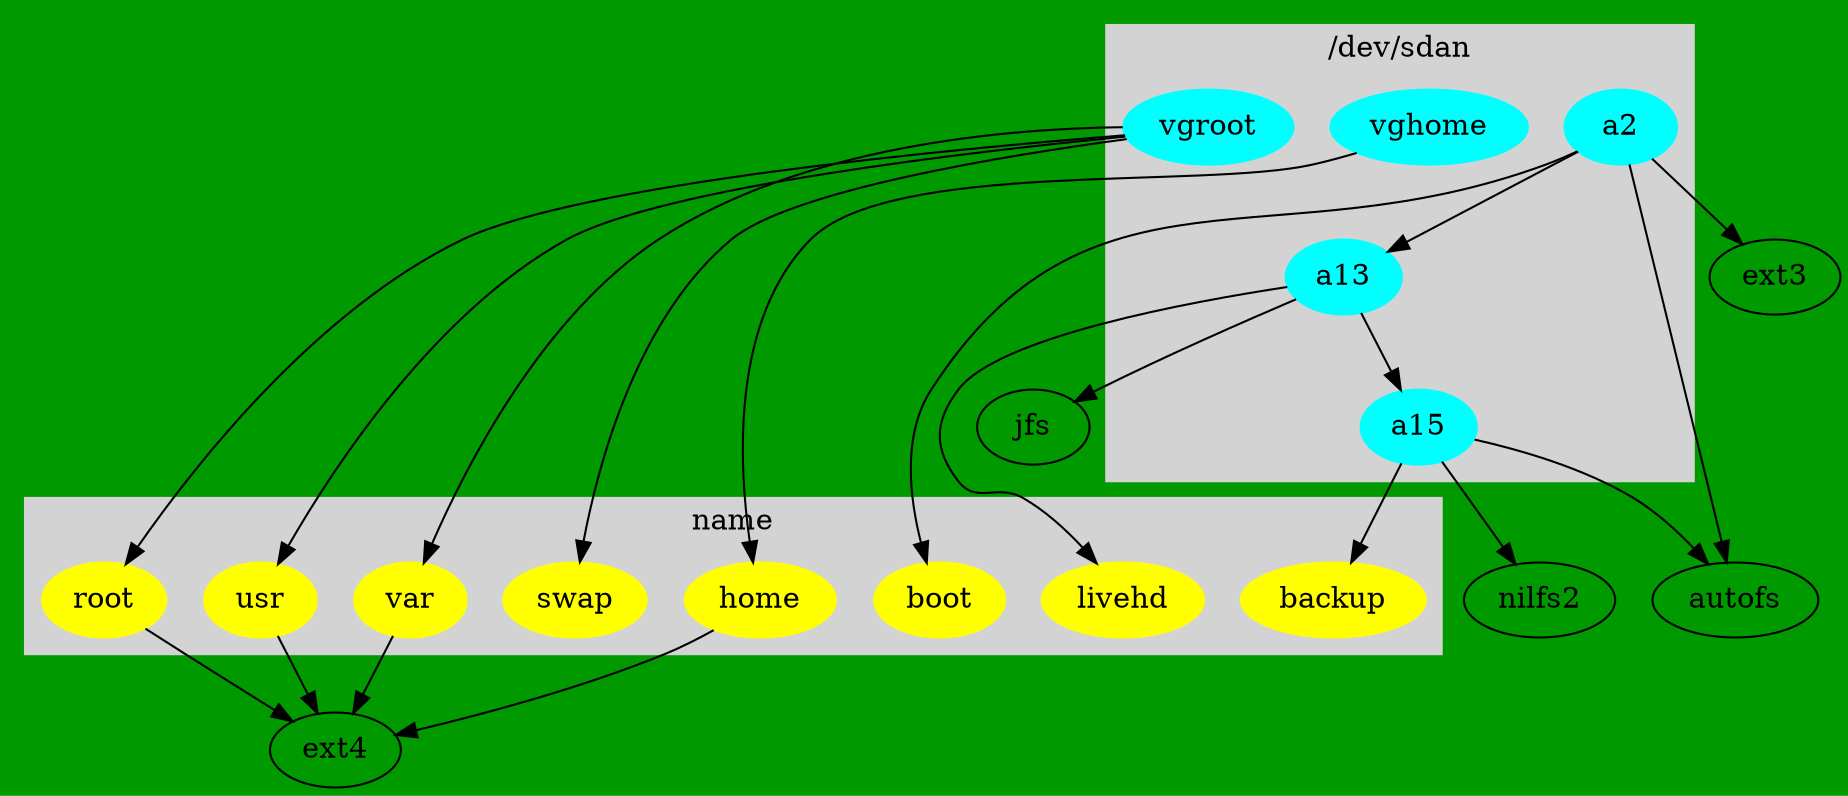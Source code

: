 // dot -Tpng  parted.dot -o line1.png
digraph G {
  bgcolor ="#009900";

	subgraph cluster_0 {
		style=filled;
		color=lightgrey;
		node [style=filled,color=cyan];
		a2 -> a13->a15;
                vgroot;
                vghome;
		label = "/dev/sdan";
	}

	subgraph cluster_2 {
		style=filled;
		color=lightgrey;
		node [style=filled,color=yellow];
		boot;
		backup;
                livehd;
		root ;
                usr;
                var;
		swap;
		home;
		label = "name";
	}

	a2 -> boot;
	a2 -> ext3;
	a2 -> autofs;
        vgroot -> swap ;
        vgroot -> root ;
        root -> ext4;
        vgroot -> usr ;
        usr ->ext4;
        vgroot -> var ;
        var ->ext4;
        a15 -> backup;
        a15 -> nilfs2;
        a15 -> autofs;
        vghome -> home;
	home -> ext4;
        a13 ->livehd;
        a13 ->jfs;
}
